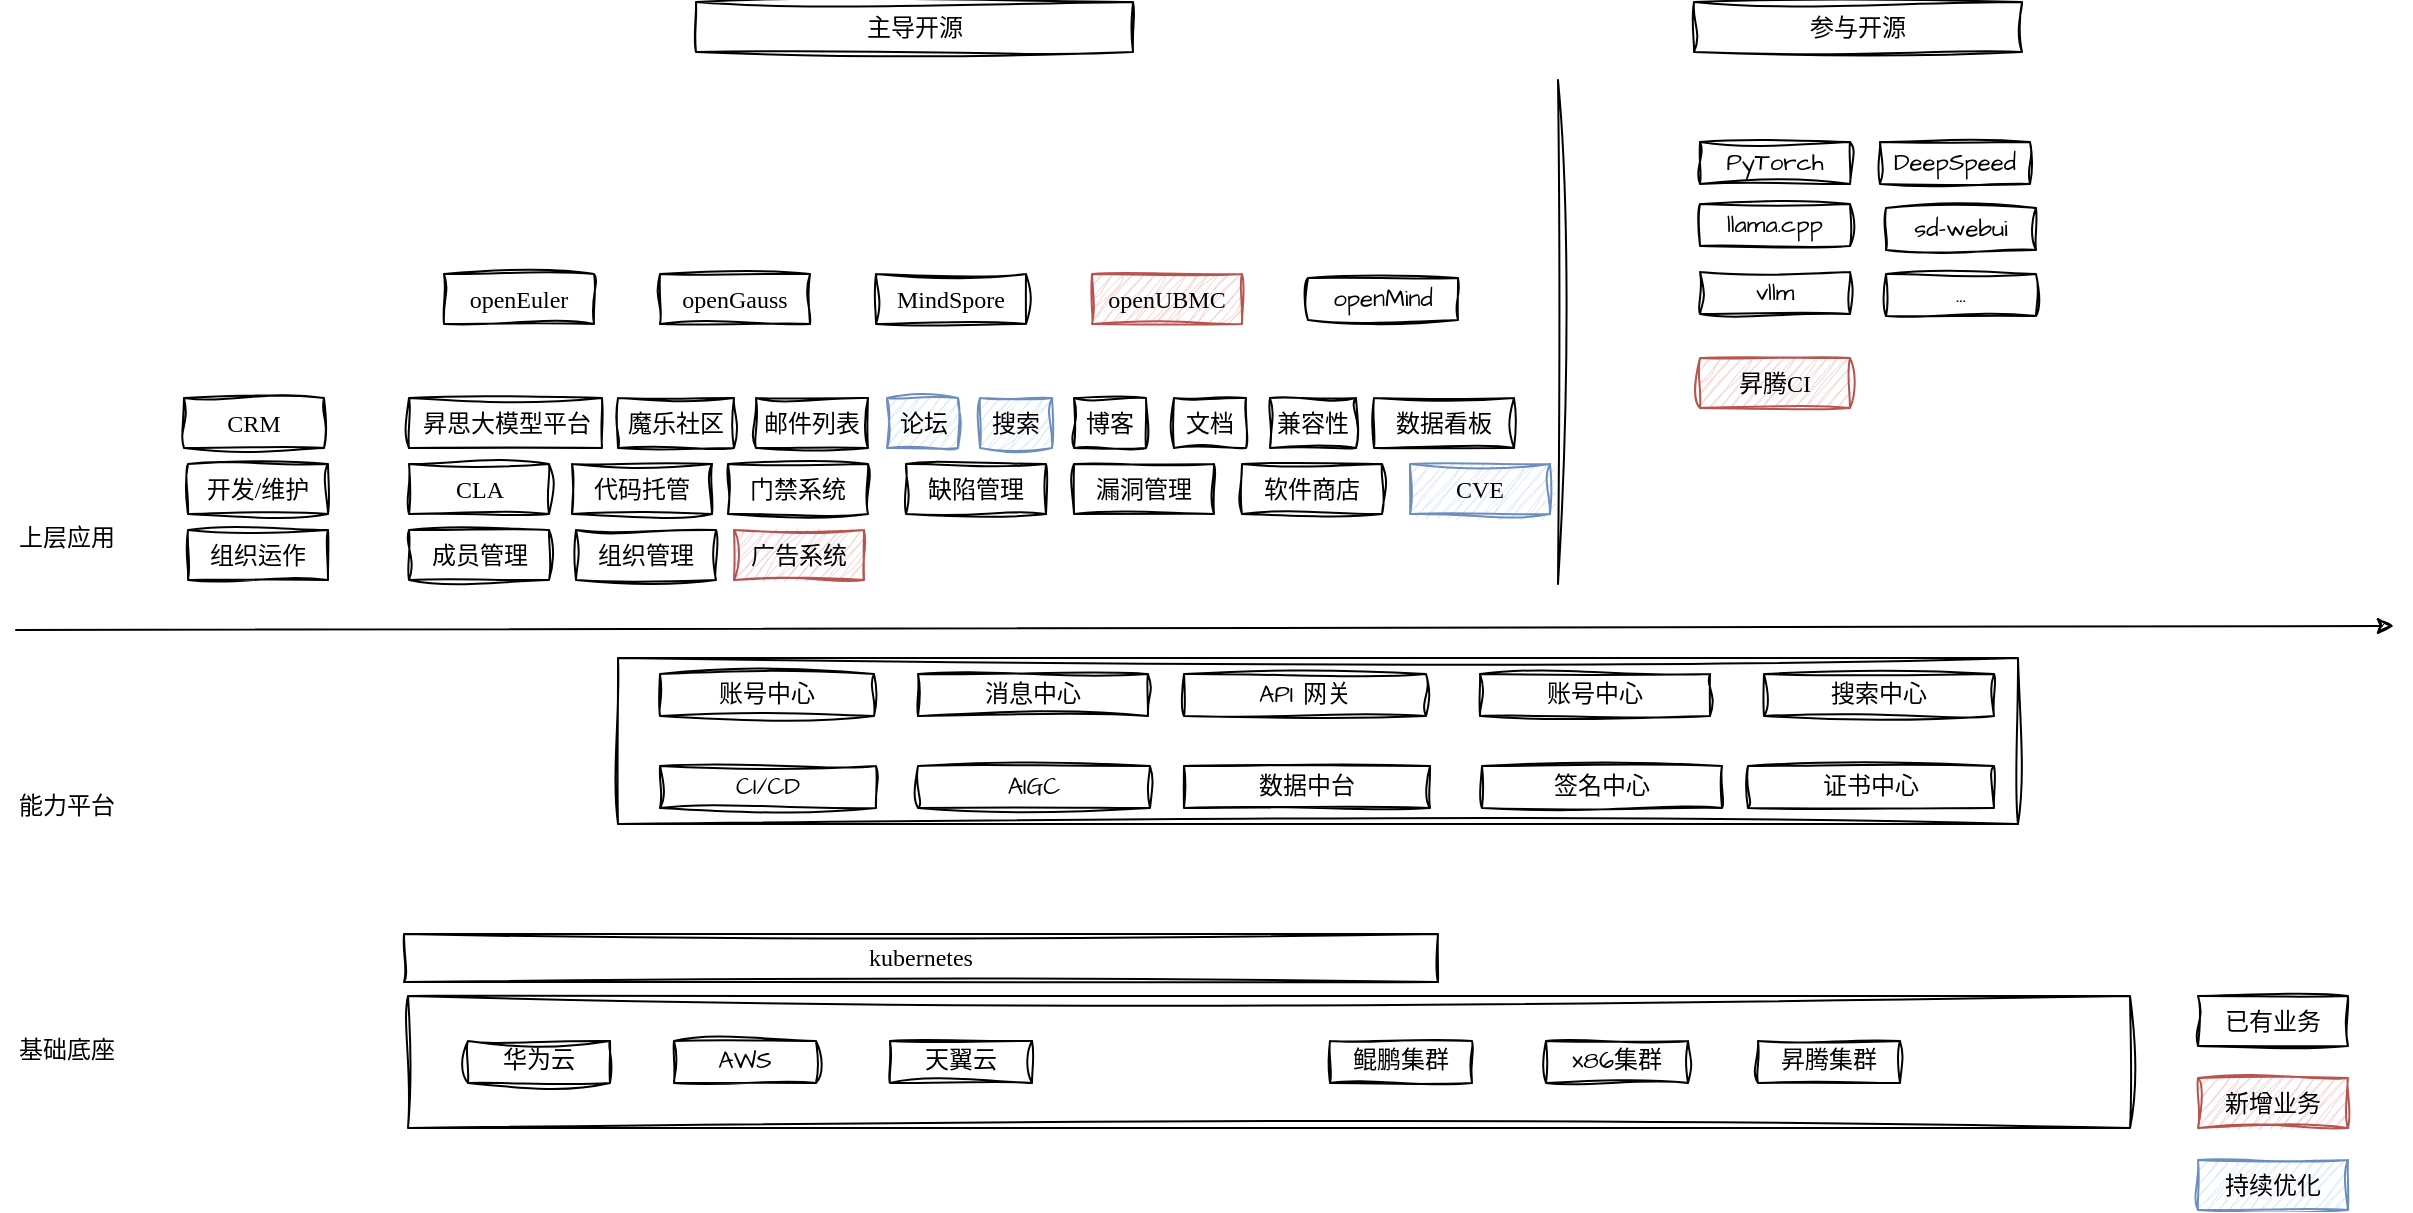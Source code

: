 <mxfile version="24.8.6" pages="4">
  <diagram name="第 1 页" id="cuDvIR6GlrQm0H4oQxtx">
    <mxGraphModel dx="2122" dy="1324" grid="0" gridSize="10" guides="1" tooltips="1" connect="1" arrows="1" fold="1" page="0" pageScale="1" pageWidth="827" pageHeight="1169" background="none" math="0" shadow="0">
      <root>
        <mxCell id="0" />
        <mxCell id="1" parent="0" />
        <mxCell id="pgN2BodhG1lexUuljltz-23" value="&lt;div&gt;&lt;br&gt;&lt;/div&gt;&lt;div&gt;&lt;br&gt;&lt;/div&gt;&lt;div&gt;&lt;br&gt;&lt;/div&gt;&lt;div&gt;&lt;br&gt;&lt;/div&gt;&lt;div&gt;&lt;br&gt;&lt;/div&gt;&lt;div&gt;&lt;br&gt;&lt;/div&gt;&lt;div&gt;&lt;br&gt;&lt;/div&gt;&lt;div&gt;&lt;br&gt;&lt;/div&gt;&lt;div&gt;&lt;br&gt;&lt;/div&gt;&lt;div&gt;&lt;br&gt;&lt;/div&gt;&lt;div&gt;&lt;br&gt;&lt;/div&gt;&lt;div&gt;&lt;br&gt;&lt;/div&gt;&lt;div&gt;&lt;br&gt;&lt;/div&gt;&lt;div&gt;&lt;br&gt;&lt;/div&gt;&lt;div&gt;&lt;br&gt;&lt;/div&gt;&lt;div&gt;&lt;br&gt;&lt;/div&gt;&lt;div&gt;&lt;br&gt;&lt;/div&gt;&lt;div&gt;&lt;br&gt;&lt;/div&gt;&lt;div&gt;&lt;br&gt;&lt;/div&gt;&lt;div&gt;&lt;br&gt;&lt;/div&gt;计算开源IT基础设施" style="rounded=0;whiteSpace=wrap;html=1;sketch=1;curveFitting=1;jiggle=2;fontFamily=Comic Sans MS;" parent="1" vertex="1">
          <mxGeometry x="-29" y="203" width="700" height="83" as="geometry" />
        </mxCell>
        <mxCell id="pgN2BodhG1lexUuljltz-22" value="搜索中心" style="rounded=0;whiteSpace=wrap;html=1;sketch=1;hachureGap=4;jiggle=2;curveFitting=1;fontFamily=Architects Daughter;fontSource=https%3A%2F%2Ffonts.googleapis.com%2Fcss%3Ffamily%3DArchitects%2BDaughter;" parent="1" vertex="1">
          <mxGeometry x="544" y="211" width="115" height="21" as="geometry" />
        </mxCell>
        <mxCell id="evkO2dSw4EaUhVPGRM0e-8" value="" style="rounded=0;whiteSpace=wrap;html=1;sketch=1;curveFitting=1;jiggle=2;fontFamily=Comic Sans MS;" parent="1" vertex="1">
          <mxGeometry x="-134" y="372" width="861" height="66" as="geometry" />
        </mxCell>
        <mxCell id="evkO2dSw4EaUhVPGRM0e-10" value="已有业务" style="rounded=0;whiteSpace=wrap;html=1;sketch=1;curveFitting=1;jiggle=2;fontFamily=Comic Sans MS;" parent="1" vertex="1">
          <mxGeometry x="761" y="372" width="75" height="25" as="geometry" />
        </mxCell>
        <mxCell id="evkO2dSw4EaUhVPGRM0e-11" value="新增业务" style="rounded=0;whiteSpace=wrap;html=1;fillColor=#f8cecc;strokeColor=#b85450;sketch=1;curveFitting=1;jiggle=2;fontFamily=Comic Sans MS;" parent="1" vertex="1">
          <mxGeometry x="761" y="413" width="75" height="25" as="geometry" />
        </mxCell>
        <mxCell id="evkO2dSw4EaUhVPGRM0e-14" value="openGauss" style="rounded=0;whiteSpace=wrap;html=1;sketch=1;curveFitting=1;jiggle=2;fontFamily=Comic Sans MS;" parent="1" vertex="1">
          <mxGeometry x="-8" y="11" width="75" height="25" as="geometry" />
        </mxCell>
        <mxCell id="evkO2dSw4EaUhVPGRM0e-15" value="openEuler" style="rounded=0;whiteSpace=wrap;html=1;sketch=1;curveFitting=1;jiggle=2;fontFamily=Comic Sans MS;" parent="1" vertex="1">
          <mxGeometry x="-116" y="11" width="75" height="25" as="geometry" />
        </mxCell>
        <mxCell id="evkO2dSw4EaUhVPGRM0e-16" value="MindSpore" style="rounded=0;whiteSpace=wrap;html=1;sketch=1;curveFitting=1;jiggle=2;fontFamily=Comic Sans MS;" parent="1" vertex="1">
          <mxGeometry x="100" y="11" width="75" height="25" as="geometry" />
        </mxCell>
        <mxCell id="evkO2dSw4EaUhVPGRM0e-17" value="openUBMC" style="rounded=0;whiteSpace=wrap;html=1;sketch=1;curveFitting=1;jiggle=2;fillColor=#f8cecc;strokeColor=#b85450;fontFamily=Comic Sans MS;" parent="1" vertex="1">
          <mxGeometry x="208" y="11" width="75" height="25" as="geometry" />
        </mxCell>
        <mxCell id="evkO2dSw4EaUhVPGRM0e-18" value="openMind" style="rounded=0;whiteSpace=wrap;html=1;sketch=1;hachureGap=4;jiggle=2;curveFitting=1;fontFamily=Architects Daughter;fontSource=https%3A%2F%2Ffonts.googleapis.com%2Fcss%3Ffamily%3DArchitects%2BDaughter;" parent="1" vertex="1">
          <mxGeometry x="316" y="13" width="75" height="21" as="geometry" />
        </mxCell>
        <mxCell id="evkO2dSw4EaUhVPGRM0e-21" value="" style="endArrow=none;html=1;rounded=0;sketch=1;hachureGap=4;jiggle=2;curveFitting=1;fontFamily=Architects Daughter;fontSource=https%3A%2F%2Ffonts.googleapis.com%2Fcss%3Ffamily%3DArchitects%2BDaughter;" parent="1" edge="1">
          <mxGeometry width="50" height="50" relative="1" as="geometry">
            <mxPoint x="441" y="166" as="sourcePoint" />
            <mxPoint x="441" y="-86" as="targetPoint" />
          </mxGeometry>
        </mxCell>
        <mxCell id="evkO2dSw4EaUhVPGRM0e-27" value="昇腾CI" style="rounded=0;whiteSpace=wrap;html=1;sketch=1;curveFitting=1;jiggle=2;fontFamily=Comic Sans MS;fillColor=#f8cecc;strokeColor=#b85450;" parent="1" vertex="1">
          <mxGeometry x="512" y="53" width="75" height="25" as="geometry" />
        </mxCell>
        <mxCell id="evkO2dSw4EaUhVPGRM0e-28" value="CI/CD" style="rounded=0;whiteSpace=wrap;html=1;sketch=1;hachureGap=4;jiggle=2;curveFitting=1;fontFamily=Architects Daughter;fontSource=https%3A%2F%2Ffonts.googleapis.com%2Fcss%3Ffamily%3DArchitects%2BDaughter;" parent="1" vertex="1">
          <mxGeometry x="-8" y="257" width="108" height="21" as="geometry" />
        </mxCell>
        <mxCell id="pgN2BodhG1lexUuljltz-2" value="PyTorch" style="rounded=0;whiteSpace=wrap;html=1;sketch=1;hachureGap=4;jiggle=2;curveFitting=1;fontFamily=Architects Daughter;fontSource=https%3A%2F%2Ffonts.googleapis.com%2Fcss%3Ffamily%3DArchitects%2BDaughter;" parent="1" vertex="1">
          <mxGeometry x="512" y="-55" width="75" height="21" as="geometry" />
        </mxCell>
        <mxCell id="pgN2BodhG1lexUuljltz-3" value="DeepSpeed" style="rounded=0;whiteSpace=wrap;html=1;sketch=1;hachureGap=4;jiggle=2;curveFitting=1;fontFamily=Architects Daughter;fontSource=https%3A%2F%2Ffonts.googleapis.com%2Fcss%3Ffamily%3DArchitects%2BDaughter;" parent="1" vertex="1">
          <mxGeometry x="602" y="-55" width="75" height="21" as="geometry" />
        </mxCell>
        <mxCell id="pgN2BodhG1lexUuljltz-4" value="llama.cpp" style="rounded=0;whiteSpace=wrap;html=1;sketch=1;hachureGap=4;jiggle=2;curveFitting=1;fontFamily=Architects Daughter;fontSource=https%3A%2F%2Ffonts.googleapis.com%2Fcss%3Ffamily%3DArchitects%2BDaughter;" parent="1" vertex="1">
          <mxGeometry x="512" y="-24" width="75" height="21" as="geometry" />
        </mxCell>
        <mxCell id="pgN2BodhG1lexUuljltz-6" value="vllm" style="rounded=0;whiteSpace=wrap;html=1;sketch=1;hachureGap=4;jiggle=2;curveFitting=1;fontFamily=Architects Daughter;fontSource=https%3A%2F%2Ffonts.googleapis.com%2Fcss%3Ffamily%3DArchitects%2BDaughter;" parent="1" vertex="1">
          <mxGeometry x="512" y="10" width="75" height="21" as="geometry" />
        </mxCell>
        <mxCell id="pgN2BodhG1lexUuljltz-9" value="sd-webui" style="rounded=0;whiteSpace=wrap;html=1;sketch=1;hachureGap=4;jiggle=2;curveFitting=1;fontFamily=Architects Daughter;fontSource=https%3A%2F%2Ffonts.googleapis.com%2Fcss%3Ffamily%3DArchitects%2BDaughter;" parent="1" vertex="1">
          <mxGeometry x="605" y="-22" width="75" height="21" as="geometry" />
        </mxCell>
        <mxCell id="pgN2BodhG1lexUuljltz-11" value="主导开源" style="rounded=0;whiteSpace=wrap;html=1;sketch=1;curveFitting=1;jiggle=2;fontFamily=Comic Sans MS;" parent="1" vertex="1">
          <mxGeometry x="10" y="-125" width="218.5" height="25" as="geometry" />
        </mxCell>
        <mxCell id="pgN2BodhG1lexUuljltz-12" value="参与开源" style="rounded=0;whiteSpace=wrap;html=1;sketch=1;curveFitting=1;jiggle=2;fontFamily=Comic Sans MS;" parent="1" vertex="1">
          <mxGeometry x="509" y="-125" width="164" height="25" as="geometry" />
        </mxCell>
        <mxCell id="pgN2BodhG1lexUuljltz-16" value="上层应用" style="text;html=1;align=center;verticalAlign=middle;resizable=0;points=[];autosize=1;strokeColor=none;fillColor=none;fontFamily=Architects Daughter;fontSource=https%3A%2F%2Ffonts.googleapis.com%2Fcss%3Ffamily%3DArchitects%2BDaughter;" parent="1" vertex="1">
          <mxGeometry x="-338" y="131" width="66" height="26" as="geometry" />
        </mxCell>
        <mxCell id="pgN2BodhG1lexUuljltz-17" value="能力平台" style="text;html=1;align=center;verticalAlign=middle;resizable=0;points=[];autosize=1;strokeColor=none;fillColor=none;fontFamily=Architects Daughter;fontSource=https%3A%2F%2Ffonts.googleapis.com%2Fcss%3Ffamily%3DArchitects%2BDaughter;" parent="1" vertex="1">
          <mxGeometry x="-338" y="265" width="66" height="26" as="geometry" />
        </mxCell>
        <mxCell id="pgN2BodhG1lexUuljltz-18" value="基础底座" style="text;html=1;align=center;verticalAlign=middle;resizable=0;points=[];autosize=1;strokeColor=none;fillColor=none;fontFamily=Architects Daughter;fontSource=https%3A%2F%2Ffonts.googleapis.com%2Fcss%3Ffamily%3DArchitects%2BDaughter;" parent="1" vertex="1">
          <mxGeometry x="-338" y="387" width="66" height="26" as="geometry" />
        </mxCell>
        <mxCell id="pgN2BodhG1lexUuljltz-19" value="消息中心" style="rounded=0;whiteSpace=wrap;html=1;sketch=1;hachureGap=4;jiggle=2;curveFitting=1;fontFamily=Architects Daughter;fontSource=https%3A%2F%2Ffonts.googleapis.com%2Fcss%3Ffamily%3DArchitects%2BDaughter;" parent="1" vertex="1">
          <mxGeometry x="121" y="211" width="115" height="21" as="geometry" />
        </mxCell>
        <mxCell id="pgN2BodhG1lexUuljltz-20" value="API 网关" style="rounded=0;whiteSpace=wrap;html=1;sketch=1;hachureGap=4;jiggle=2;curveFitting=1;fontFamily=Architects Daughter;fontSource=https%3A%2F%2Ffonts.googleapis.com%2Fcss%3Ffamily%3DArchitects%2BDaughter;" parent="1" vertex="1">
          <mxGeometry x="254" y="211" width="121" height="21" as="geometry" />
        </mxCell>
        <mxCell id="pgN2BodhG1lexUuljltz-21" value="AIGC" style="rounded=0;whiteSpace=wrap;html=1;sketch=1;hachureGap=4;jiggle=2;curveFitting=1;fontFamily=Architects Daughter;fontSource=https%3A%2F%2Ffonts.googleapis.com%2Fcss%3Ffamily%3DArchitects%2BDaughter;" parent="1" vertex="1">
          <mxGeometry x="121" y="257" width="116" height="21" as="geometry" />
        </mxCell>
        <mxCell id="pgN2BodhG1lexUuljltz-24" value="kubernetes" style="rounded=0;whiteSpace=wrap;html=1;sketch=1;curveFitting=1;jiggle=2;fontFamily=Comic Sans MS;" parent="1" vertex="1">
          <mxGeometry x="-136" y="341" width="517" height="24" as="geometry" />
        </mxCell>
        <mxCell id="pgN2BodhG1lexUuljltz-26" value="华为云" style="rounded=0;whiteSpace=wrap;html=1;sketch=1;hachureGap=4;jiggle=2;curveFitting=1;fontFamily=Architects Daughter;fontSource=https%3A%2F%2Ffonts.googleapis.com%2Fcss%3Ffamily%3DArchitects%2BDaughter;" parent="1" vertex="1">
          <mxGeometry x="-104" y="394.5" width="71" height="21" as="geometry" />
        </mxCell>
        <mxCell id="pgN2BodhG1lexUuljltz-28" value="天翼云" style="rounded=0;whiteSpace=wrap;html=1;sketch=1;hachureGap=4;jiggle=2;curveFitting=1;fontFamily=Architects Daughter;fontSource=https%3A%2F%2Ffonts.googleapis.com%2Fcss%3Ffamily%3DArchitects%2BDaughter;" parent="1" vertex="1">
          <mxGeometry x="107" y="394.5" width="71" height="21" as="geometry" />
        </mxCell>
        <mxCell id="pgN2BodhG1lexUuljltz-31" value="AWS" style="rounded=0;whiteSpace=wrap;html=1;sketch=1;hachureGap=4;jiggle=2;curveFitting=1;fontFamily=Architects Daughter;fontSource=https%3A%2F%2Ffonts.googleapis.com%2Fcss%3Ffamily%3DArchitects%2BDaughter;" parent="1" vertex="1">
          <mxGeometry x="-1" y="394.5" width="71" height="21" as="geometry" />
        </mxCell>
        <mxCell id="pgN2BodhG1lexUuljltz-32" value="昇腾集群" style="rounded=0;whiteSpace=wrap;html=1;sketch=1;hachureGap=4;jiggle=2;curveFitting=1;fontFamily=Architects Daughter;fontSource=https%3A%2F%2Ffonts.googleapis.com%2Fcss%3Ffamily%3DArchitects%2BDaughter;" parent="1" vertex="1">
          <mxGeometry x="541" y="394.5" width="71" height="21" as="geometry" />
        </mxCell>
        <mxCell id="pgN2BodhG1lexUuljltz-33" value="鲲鹏集群" style="rounded=0;whiteSpace=wrap;html=1;sketch=1;hachureGap=4;jiggle=2;curveFitting=1;fontFamily=Architects Daughter;fontSource=https%3A%2F%2Ffonts.googleapis.com%2Fcss%3Ffamily%3DArchitects%2BDaughter;" parent="1" vertex="1">
          <mxGeometry x="327" y="394.5" width="71" height="21" as="geometry" />
        </mxCell>
        <mxCell id="pgN2BodhG1lexUuljltz-34" value="x86集群" style="rounded=0;whiteSpace=wrap;html=1;sketch=1;hachureGap=4;jiggle=2;curveFitting=1;fontFamily=Architects Daughter;fontSource=https%3A%2F%2Ffonts.googleapis.com%2Fcss%3Ffamily%3DArchitects%2BDaughter;" parent="1" vertex="1">
          <mxGeometry x="435" y="394.5" width="71" height="21" as="geometry" />
        </mxCell>
        <mxCell id="pgN2BodhG1lexUuljltz-36" value="数据中台" style="rounded=0;whiteSpace=wrap;html=1;sketch=1;hachureGap=4;jiggle=2;curveFitting=1;fontFamily=Architects Daughter;fontSource=https%3A%2F%2Ffonts.googleapis.com%2Fcss%3Ffamily%3DArchitects%2BDaughter;" parent="1" vertex="1">
          <mxGeometry x="254" y="257" width="123" height="21" as="geometry" />
        </mxCell>
        <mxCell id="pgN2BodhG1lexUuljltz-37" value="签名中心" style="rounded=0;whiteSpace=wrap;html=1;sketch=1;hachureGap=4;jiggle=2;curveFitting=1;fontFamily=Architects Daughter;fontSource=https%3A%2F%2Ffonts.googleapis.com%2Fcss%3Ffamily%3DArchitects%2BDaughter;" parent="1" vertex="1">
          <mxGeometry x="403" y="257" width="120" height="21" as="geometry" />
        </mxCell>
        <mxCell id="pgN2BodhG1lexUuljltz-38" value="证书中心" style="rounded=0;whiteSpace=wrap;html=1;sketch=1;hachureGap=4;jiggle=2;curveFitting=1;fontFamily=Architects Daughter;fontSource=https%3A%2F%2Ffonts.googleapis.com%2Fcss%3Ffamily%3DArchitects%2BDaughter;" parent="1" vertex="1">
          <mxGeometry x="536" y="257" width="123" height="21" as="geometry" />
        </mxCell>
        <mxCell id="pgN2BodhG1lexUuljltz-39" value="账号中心" style="rounded=0;whiteSpace=wrap;html=1;sketch=1;hachureGap=4;jiggle=2;curveFitting=1;fontFamily=Architects Daughter;fontSource=https%3A%2F%2Ffonts.googleapis.com%2Fcss%3Ffamily%3DArchitects%2BDaughter;" parent="1" vertex="1">
          <mxGeometry x="402" y="211" width="115" height="21" as="geometry" />
        </mxCell>
        <mxCell id="pgN2BodhG1lexUuljltz-40" value="账号中心" style="rounded=0;whiteSpace=wrap;html=1;sketch=1;hachureGap=4;jiggle=2;curveFitting=1;fontFamily=Architects Daughter;fontSource=https%3A%2F%2Ffonts.googleapis.com%2Fcss%3Ffamily%3DArchitects%2BDaughter;" parent="1" vertex="1">
          <mxGeometry x="-8" y="211" width="107" height="21" as="geometry" />
        </mxCell>
        <mxCell id="pgN2BodhG1lexUuljltz-46" value="昇思大模型平台" style="rounded=0;whiteSpace=wrap;html=1;sketch=1;curveFitting=1;jiggle=2;fontFamily=Comic Sans MS;" parent="1" vertex="1">
          <mxGeometry x="-133.5" y="73" width="96.5" height="25" as="geometry" />
        </mxCell>
        <mxCell id="pgN2BodhG1lexUuljltz-47" value="魔乐社区" style="rounded=0;whiteSpace=wrap;html=1;sketch=1;curveFitting=1;jiggle=2;fontFamily=Comic Sans MS;" parent="1" vertex="1">
          <mxGeometry x="-29" y="73" width="58" height="25" as="geometry" />
        </mxCell>
        <mxCell id="pgN2BodhG1lexUuljltz-49" value="邮件列表" style="rounded=0;whiteSpace=wrap;html=1;sketch=1;curveFitting=1;jiggle=2;fontFamily=Comic Sans MS;" parent="1" vertex="1">
          <mxGeometry x="40" y="73" width="56" height="25" as="geometry" />
        </mxCell>
        <mxCell id="pgN2BodhG1lexUuljltz-51" value="开发/维护" style="rounded=0;whiteSpace=wrap;html=1;sketch=1;curveFitting=1;jiggle=2;fontFamily=Comic Sans MS;" parent="1" vertex="1">
          <mxGeometry x="-244" y="106" width="70" height="25" as="geometry" />
        </mxCell>
        <mxCell id="pgN2BodhG1lexUuljltz-58" value="论坛" style="rounded=0;whiteSpace=wrap;html=1;sketch=1;curveFitting=1;jiggle=2;fontFamily=Comic Sans MS;fillColor=#dae8fc;strokeColor=#6c8ebf;" parent="1" vertex="1">
          <mxGeometry x="105.5" y="73" width="35.5" height="25" as="geometry" />
        </mxCell>
        <mxCell id="pgN2BodhG1lexUuljltz-59" value="组织运作" style="rounded=0;whiteSpace=wrap;html=1;sketch=1;curveFitting=1;jiggle=2;fontFamily=Comic Sans MS;" parent="1" vertex="1">
          <mxGeometry x="-244" y="139" width="70" height="25" as="geometry" />
        </mxCell>
        <mxCell id="pgN2BodhG1lexUuljltz-61" value="CRM" style="rounded=0;whiteSpace=wrap;html=1;sketch=1;curveFitting=1;jiggle=2;fontFamily=Comic Sans MS;" parent="1" vertex="1">
          <mxGeometry x="-246" y="73" width="70" height="25" as="geometry" />
        </mxCell>
        <mxCell id="pgN2BodhG1lexUuljltz-62" value="代码托管" style="rounded=0;whiteSpace=wrap;html=1;sketch=1;curveFitting=1;jiggle=2;fontFamily=Comic Sans MS;" parent="1" vertex="1">
          <mxGeometry x="-52" y="106" width="70" height="25" as="geometry" />
        </mxCell>
        <mxCell id="pgN2BodhG1lexUuljltz-63" value="数据看板" style="rounded=0;whiteSpace=wrap;html=1;sketch=1;curveFitting=1;jiggle=2;fontFamily=Comic Sans MS;" parent="1" vertex="1">
          <mxGeometry x="349" y="73" width="70" height="25" as="geometry" />
        </mxCell>
        <mxCell id="pgN2BodhG1lexUuljltz-64" value="成员管理" style="rounded=0;whiteSpace=wrap;html=1;sketch=1;curveFitting=1;jiggle=2;fontFamily=Comic Sans MS;" parent="1" vertex="1">
          <mxGeometry x="-133.5" y="139" width="70" height="25" as="geometry" />
        </mxCell>
        <mxCell id="pgN2BodhG1lexUuljltz-65" value="组织管理" style="rounded=0;whiteSpace=wrap;html=1;sketch=1;curveFitting=1;jiggle=2;fontFamily=Comic Sans MS;" parent="1" vertex="1">
          <mxGeometry x="-50" y="139" width="70" height="25" as="geometry" />
        </mxCell>
        <mxCell id="pgN2BodhG1lexUuljltz-66" value="CLA" style="rounded=0;whiteSpace=wrap;html=1;sketch=1;curveFitting=1;jiggle=2;fontFamily=Comic Sans MS;" parent="1" vertex="1">
          <mxGeometry x="-133.5" y="106" width="70" height="25" as="geometry" />
        </mxCell>
        <mxCell id="pgN2BodhG1lexUuljltz-67" value="缺陷管理" style="rounded=0;whiteSpace=wrap;html=1;sketch=1;curveFitting=1;jiggle=2;fontFamily=Comic Sans MS;" parent="1" vertex="1">
          <mxGeometry x="115" y="106" width="70" height="25" as="geometry" />
        </mxCell>
        <mxCell id="pgN2BodhG1lexUuljltz-68" value="漏洞管理" style="rounded=0;whiteSpace=wrap;html=1;sketch=1;curveFitting=1;jiggle=2;fontFamily=Comic Sans MS;" parent="1" vertex="1">
          <mxGeometry x="199" y="106" width="70" height="25" as="geometry" />
        </mxCell>
        <mxCell id="pgN2BodhG1lexUuljltz-69" value="博客" style="rounded=0;whiteSpace=wrap;html=1;sketch=1;curveFitting=1;jiggle=2;fontFamily=Comic Sans MS;" parent="1" vertex="1">
          <mxGeometry x="199" y="73" width="36" height="25" as="geometry" />
        </mxCell>
        <mxCell id="pgN2BodhG1lexUuljltz-72" value="文档" style="rounded=0;whiteSpace=wrap;html=1;sketch=1;curveFitting=1;jiggle=2;fontFamily=Comic Sans MS;" parent="1" vertex="1">
          <mxGeometry x="249" y="73" width="36" height="25" as="geometry" />
        </mxCell>
        <mxCell id="pgN2BodhG1lexUuljltz-74" value="兼容性" style="rounded=0;whiteSpace=wrap;html=1;sketch=1;curveFitting=1;jiggle=2;fontFamily=Comic Sans MS;" parent="1" vertex="1">
          <mxGeometry x="297" y="73" width="43" height="25" as="geometry" />
        </mxCell>
        <mxCell id="pgN2BodhG1lexUuljltz-75" value="软件商店" style="rounded=0;whiteSpace=wrap;html=1;sketch=1;curveFitting=1;jiggle=2;fontFamily=Comic Sans MS;" parent="1" vertex="1">
          <mxGeometry x="283" y="106" width="70" height="25" as="geometry" />
        </mxCell>
        <mxCell id="pgN2BodhG1lexUuljltz-76" value="门禁系统" style="rounded=0;whiteSpace=wrap;html=1;sketch=1;curveFitting=1;jiggle=2;fontFamily=Comic Sans MS;" parent="1" vertex="1">
          <mxGeometry x="26" y="106" width="70" height="25" as="geometry" />
        </mxCell>
        <mxCell id="E2NUBiW29PT-hDMwpMA1-2" value="广告系统" style="rounded=0;whiteSpace=wrap;html=1;sketch=1;curveFitting=1;jiggle=2;fontFamily=Comic Sans MS;fillColor=#f8cecc;strokeColor=#b85450;" vertex="1" parent="1">
          <mxGeometry x="29" y="139" width="65" height="25" as="geometry" />
        </mxCell>
        <mxCell id="E2NUBiW29PT-hDMwpMA1-3" value="..." style="rounded=0;whiteSpace=wrap;html=1;sketch=1;hachureGap=4;jiggle=2;curveFitting=1;fontFamily=Architects Daughter;fontSource=https%3A%2F%2Ffonts.googleapis.com%2Fcss%3Ffamily%3DArchitects%2BDaughter;" vertex="1" parent="1">
          <mxGeometry x="605" y="11" width="75" height="21" as="geometry" />
        </mxCell>
        <mxCell id="E2NUBiW29PT-hDMwpMA1-5" value="" style="endArrow=classic;html=1;rounded=0;sketch=1;hachureGap=4;jiggle=2;curveFitting=1;fontFamily=Architects Daughter;fontSource=https%3A%2F%2Ffonts.googleapis.com%2Fcss%3Ffamily%3DArchitects%2BDaughter;" edge="1" parent="1">
          <mxGeometry width="50" height="50" relative="1" as="geometry">
            <mxPoint x="-330" y="189" as="sourcePoint" />
            <mxPoint x="859" y="187" as="targetPoint" />
          </mxGeometry>
        </mxCell>
        <mxCell id="E2NUBiW29PT-hDMwpMA1-7" value="持续优化" style="rounded=0;whiteSpace=wrap;html=1;sketch=1;curveFitting=1;jiggle=2;fontFamily=Comic Sans MS;fillColor=#dae8fc;strokeColor=#6c8ebf;" vertex="1" parent="1">
          <mxGeometry x="761" y="454" width="75" height="25" as="geometry" />
        </mxCell>
        <mxCell id="E2NUBiW29PT-hDMwpMA1-9" value="搜索" style="rounded=0;whiteSpace=wrap;html=1;sketch=1;curveFitting=1;jiggle=2;fontFamily=Comic Sans MS;fillColor=#dae8fc;strokeColor=#6c8ebf;" vertex="1" parent="1">
          <mxGeometry x="152" y="73" width="36" height="25" as="geometry" />
        </mxCell>
        <mxCell id="E2NUBiW29PT-hDMwpMA1-10" value="CVE" style="rounded=0;whiteSpace=wrap;html=1;sketch=1;curveFitting=1;jiggle=2;fontFamily=Comic Sans MS;fillColor=#dae8fc;strokeColor=#6c8ebf;" vertex="1" parent="1">
          <mxGeometry x="367" y="106" width="70" height="25" as="geometry" />
        </mxCell>
      </root>
    </mxGraphModel>
  </diagram>
  <diagram id="G0_mMGbiInow4497-o7Y" name="第 2 页">
    <mxGraphModel dx="983" dy="654" grid="1" gridSize="10" guides="1" tooltips="1" connect="1" arrows="1" fold="1" page="1" pageScale="1" pageWidth="827" pageHeight="1169" math="0" shadow="0">
      <root>
        <mxCell id="0" />
        <mxCell id="1" parent="0" />
        <mxCell id="zvL3UJ5DEkBXC9KE-6RC-26" value="&lt;div&gt;&lt;br&gt;&lt;/div&gt;&lt;div&gt;&lt;br&gt;&lt;/div&gt;&lt;div&gt;&lt;br&gt;&lt;/div&gt;&lt;div style=&quot;&quot;&gt;&lt;span style=&quot;background-color: initial;&quot;&gt;软件包开发与维护&lt;/span&gt;&lt;/div&gt;" style="rounded=1;whiteSpace=wrap;html=1;sketch=1;hachureGap=4;jiggle=2;curveFitting=1;fontFamily=Architects Daughter;fontSource=https%3A%2F%2Ffonts.googleapis.com%2Fcss%3Ffamily%3DArchitects%2BDaughter;align=left;" vertex="1" parent="1">
          <mxGeometry x="220" y="90" width="920" height="60" as="geometry" />
        </mxCell>
        <mxCell id="zvL3UJ5DEkBXC9KE-6RC-1" value="fedora" style="rounded=1;whiteSpace=wrap;html=1;sketch=1;hachureGap=4;jiggle=2;curveFitting=1;fontFamily=Architects Daughter;fontSource=https%3A%2F%2Ffonts.googleapis.com%2Fcss%3Ffamily%3DArchitects%2BDaughter;" vertex="1" parent="1">
          <mxGeometry x="220" y="180" width="70" height="40" as="geometry" />
        </mxCell>
        <mxCell id="zvL3UJ5DEkBXC9KE-6RC-2" value="文档" style="rounded=1;whiteSpace=wrap;html=1;sketch=1;hachureGap=4;jiggle=2;curveFitting=1;fontFamily=Architects Daughter;fontSource=https%3A%2F%2Ffonts.googleapis.com%2Fcss%3Ffamily%3DArchitects%2BDaughter;" vertex="1" parent="1">
          <mxGeometry x="350" y="180" width="80" height="40" as="geometry" />
        </mxCell>
        <mxCell id="zvL3UJ5DEkBXC9KE-6RC-3" value="了解" style="rounded=1;whiteSpace=wrap;html=1;sketch=1;hachureGap=4;jiggle=2;curveFitting=1;fontFamily=Architects Daughter;fontSource=https%3A%2F%2Ffonts.googleapis.com%2Fcss%3Ffamily%3DArchitects%2BDaughter;" vertex="1" parent="1">
          <mxGeometry x="350" y="100" width="80" height="20" as="geometry" />
        </mxCell>
        <mxCell id="zvL3UJ5DEkBXC9KE-6RC-4" value="代码提交" style="rounded=1;whiteSpace=wrap;html=1;sketch=1;hachureGap=4;jiggle=2;curveFitting=1;fontFamily=Architects Daughter;fontSource=https%3A%2F%2Ffonts.googleapis.com%2Fcss%3Ffamily%3DArchitects%2BDaughter;" vertex="1" parent="1">
          <mxGeometry x="570" y="100" width="70" height="20" as="geometry" />
        </mxCell>
        <mxCell id="zvL3UJ5DEkBXC9KE-6RC-5" value="代码评审" style="rounded=1;whiteSpace=wrap;html=1;sketch=1;hachureGap=4;jiggle=2;curveFitting=1;fontFamily=Architects Daughter;fontSource=https%3A%2F%2Ffonts.googleapis.com%2Fcss%3Ffamily%3DArchitects%2BDaughter;" vertex="1" parent="1">
          <mxGeometry x="650" y="100" width="70" height="20" as="geometry" />
        </mxCell>
        <mxCell id="zvL3UJ5DEkBXC9KE-6RC-6" value="文档" style="rounded=1;whiteSpace=wrap;html=1;sketch=1;hachureGap=4;jiggle=2;curveFitting=1;fontFamily=Architects Daughter;fontSource=https%3A%2F%2Ffonts.googleapis.com%2Fcss%3Ffamily%3DArchitects%2BDaughter;" vertex="1" parent="1">
          <mxGeometry x="350" y="260" width="80" height="40" as="geometry" />
        </mxCell>
        <mxCell id="zvL3UJ5DEkBXC9KE-6RC-7" value="openEuler" style="rounded=1;whiteSpace=wrap;html=1;sketch=1;hachureGap=4;jiggle=2;curveFitting=1;fontFamily=Architects Daughter;fontSource=https%3A%2F%2Ffonts.googleapis.com%2Fcss%3Ffamily%3DArchitects%2BDaughter;" vertex="1" parent="1">
          <mxGeometry x="220" y="260" width="70" height="40" as="geometry" />
        </mxCell>
        <mxCell id="zvL3UJ5DEkBXC9KE-6RC-8" value="gitee.com/src-openeuler" style="rounded=1;whiteSpace=wrap;html=1;sketch=1;hachureGap=4;jiggle=2;curveFitting=1;fontFamily=Architects Daughter;fontSource=https%3A%2F%2Ffonts.googleapis.com%2Fcss%3Ffamily%3DArchitects%2BDaughter;" vertex="1" parent="1">
          <mxGeometry x="570" y="260" width="160" height="40" as="geometry" />
        </mxCell>
        <mxCell id="zvL3UJ5DEkBXC9KE-6RC-10" value="src.fedoraproject.com" style="rounded=1;whiteSpace=wrap;html=1;sketch=1;hachureGap=4;jiggle=2;curveFitting=1;fontFamily=Architects Daughter;fontSource=https%3A%2F%2Ffonts.googleapis.com%2Fcss%3Ffamily%3DArchitects%2BDaughter;" vertex="1" parent="1">
          <mxGeometry x="570" y="180" width="160" height="40" as="geometry" />
        </mxCell>
        <mxCell id="zvL3UJ5DEkBXC9KE-6RC-13" value="贡献者协议" style="rounded=1;whiteSpace=wrap;html=1;sketch=1;hachureGap=4;jiggle=2;curveFitting=1;fontFamily=Architects Daughter;fontSource=https%3A%2F%2Ffonts.googleapis.com%2Fcss%3Ffamily%3DArchitects%2BDaughter;" vertex="1" parent="1">
          <mxGeometry x="460" y="100" width="80" height="20" as="geometry" />
        </mxCell>
        <mxCell id="zvL3UJ5DEkBXC9KE-6RC-14" value="agreement" style="rounded=1;whiteSpace=wrap;html=1;sketch=1;hachureGap=4;jiggle=2;curveFitting=1;fontFamily=Architects Daughter;fontSource=https%3A%2F%2Ffonts.googleapis.com%2Fcss%3Ffamily%3DArchitects%2BDaughter;" vertex="1" parent="1">
          <mxGeometry x="460" y="180" width="80" height="40" as="geometry" />
        </mxCell>
        <mxCell id="zvL3UJ5DEkBXC9KE-6RC-15" value="CLA" style="rounded=1;whiteSpace=wrap;html=1;sketch=1;hachureGap=4;jiggle=2;curveFitting=1;fontFamily=Architects Daughter;fontSource=https%3A%2F%2Ffonts.googleapis.com%2Fcss%3Ffamily%3DArchitects%2BDaughter;" vertex="1" parent="1">
          <mxGeometry x="460" y="260" width="80" height="40" as="geometry" />
        </mxCell>
        <mxCell id="zvL3UJ5DEkBXC9KE-6RC-16" value="CI" style="rounded=1;whiteSpace=wrap;html=1;sketch=1;hachureGap=4;jiggle=2;curveFitting=1;fontFamily=Architects Daughter;fontSource=https%3A%2F%2Ffonts.googleapis.com%2Fcss%3Ffamily%3DArchitects%2BDaughter;" vertex="1" parent="1">
          <mxGeometry x="757" y="100" width="70" height="20" as="geometry" />
        </mxCell>
        <UserObject label="jenkins" link="https://github.com/fedora-ci" linkTarget="_blank" id="zvL3UJ5DEkBXC9KE-6RC-17">
          <mxCell style="rounded=1;whiteSpace=wrap;html=1;sketch=1;hachureGap=4;jiggle=2;curveFitting=1;fontFamily=Architects Daughter;fontSource=https%3A%2F%2Ffonts.googleapis.com%2Fcss%3Ffamily%3DArchitects%2BDaughter;" vertex="1" parent="1">
            <mxGeometry x="757" y="180" width="73" height="40" as="geometry" />
          </mxCell>
        </UserObject>
        <mxCell id="zvL3UJ5DEkBXC9KE-6RC-18" value="jenkins" style="rounded=1;whiteSpace=wrap;html=1;sketch=1;hachureGap=4;jiggle=2;curveFitting=1;fontFamily=Architects Daughter;fontSource=https%3A%2F%2Ffonts.googleapis.com%2Fcss%3Ffamily%3DArchitects%2BDaughter;" vertex="1" parent="1">
          <mxGeometry x="757" y="260" width="73" height="40" as="geometry" />
        </mxCell>
        <mxCell id="zvL3UJ5DEkBXC9KE-6RC-19" value="build" style="rounded=1;whiteSpace=wrap;html=1;sketch=1;hachureGap=4;jiggle=2;curveFitting=1;fontFamily=Architects Daughter;fontSource=https%3A%2F%2Ffonts.googleapis.com%2Fcss%3Ffamily%3DArchitects%2BDaughter;" vertex="1" parent="1">
          <mxGeometry x="860" y="100" width="70" height="20" as="geometry" />
        </mxCell>
        <UserObject label="koji" linkTarget="_blank" id="zvL3UJ5DEkBXC9KE-6RC-20">
          <mxCell style="rounded=1;whiteSpace=wrap;html=1;sketch=1;hachureGap=4;jiggle=2;curveFitting=1;fontFamily=Architects Daughter;fontSource=https%3A%2F%2Ffonts.googleapis.com%2Fcss%3Ffamily%3DArchitects%2BDaughter;" vertex="1" parent="1">
            <mxGeometry x="860" y="180" width="73" height="40" as="geometry" />
          </mxCell>
        </UserObject>
        <mxCell id="zvL3UJ5DEkBXC9KE-6RC-21" value="eulermaker" style="rounded=1;whiteSpace=wrap;html=1;sketch=1;hachureGap=4;jiggle=2;curveFitting=1;fontFamily=Architects Daughter;fontSource=https%3A%2F%2Ffonts.googleapis.com%2Fcss%3Ffamily%3DArchitects%2BDaughter;" vertex="1" parent="1">
          <mxGeometry x="857" y="260" width="73" height="40" as="geometry" />
        </mxCell>
        <mxCell id="zvL3UJ5DEkBXC9KE-6RC-22" value="release" style="rounded=1;whiteSpace=wrap;html=1;sketch=1;hachureGap=4;jiggle=2;curveFitting=1;fontFamily=Architects Daughter;fontSource=https%3A%2F%2Ffonts.googleapis.com%2Fcss%3Ffamily%3DArchitects%2BDaughter;" vertex="1" parent="1">
          <mxGeometry x="960" y="100" width="70" height="20" as="geometry" />
        </mxCell>
        <UserObject label="bodhi&lt;div&gt;pungi&lt;/div&gt;&lt;div&gt;&lt;div&gt;sigul&lt;/div&gt;&lt;div&gt;koschi&lt;/div&gt;&lt;/div&gt;" linkTarget="_blank" id="zvL3UJ5DEkBXC9KE-6RC-23">
          <mxCell style="rounded=1;whiteSpace=wrap;html=1;sketch=1;hachureGap=4;jiggle=2;curveFitting=1;fontFamily=Architects Daughter;fontSource=https%3A%2F%2Ffonts.googleapis.com%2Fcss%3Ffamily%3DArchitects%2BDaughter;" vertex="1" parent="1">
            <mxGeometry x="960" y="165" width="73" height="70" as="geometry" />
          </mxCell>
        </UserObject>
        <mxCell id="zvL3UJ5DEkBXC9KE-6RC-24" value="&lt;div&gt;signatrust&lt;/div&gt;" style="rounded=1;whiteSpace=wrap;html=1;sketch=1;hachureGap=4;jiggle=2;curveFitting=1;fontFamily=Architects Daughter;fontSource=https%3A%2F%2Ffonts.googleapis.com%2Fcss%3Ffamily%3DArchitects%2BDaughter;" vertex="1" parent="1">
          <mxGeometry x="957" y="260" width="73" height="40" as="geometry" />
        </mxCell>
        <mxCell id="zvL3UJ5DEkBXC9KE-6RC-29" value="问题反馈" style="rounded=1;whiteSpace=wrap;html=1;sketch=1;hachureGap=4;jiggle=2;curveFitting=1;fontFamily=Architects Daughter;fontSource=https%3A%2F%2Ffonts.googleapis.com%2Fcss%3Ffamily%3DArchitects%2BDaughter;" vertex="1" parent="1">
          <mxGeometry x="1060" y="100" width="70" height="20" as="geometry" />
        </mxCell>
        <UserObject label="bugzilla" linkTarget="_blank" id="zvL3UJ5DEkBXC9KE-6RC-30">
          <mxCell style="rounded=1;whiteSpace=wrap;html=1;sketch=1;hachureGap=4;jiggle=2;curveFitting=1;fontFamily=Architects Daughter;fontSource=https%3A%2F%2Ffonts.googleapis.com%2Fcss%3Ffamily%3DArchitects%2BDaughter;" vertex="1" parent="1">
            <mxGeometry x="1060" y="180" width="73" height="40" as="geometry" />
          </mxCell>
        </UserObject>
        <mxCell id="zvL3UJ5DEkBXC9KE-6RC-31" value="&lt;div&gt;issue&lt;/div&gt;&lt;div&gt;quickissue&lt;/div&gt;&lt;div&gt;CVE-manager&lt;/div&gt;" style="rounded=1;whiteSpace=wrap;html=1;sketch=1;hachureGap=4;jiggle=2;curveFitting=1;fontFamily=Architects Daughter;fontSource=https%3A%2F%2Ffonts.googleapis.com%2Fcss%3Ffamily%3DArchitects%2BDaughter;" vertex="1" parent="1">
          <mxGeometry x="1057" y="260" width="83" height="40" as="geometry" />
        </mxCell>
      </root>
    </mxGraphModel>
  </diagram>
  <diagram id="emBAiEvqlcddjhs7vPds" name="第 3 页">
    <mxGraphModel dx="925" dy="615" grid="1" gridSize="10" guides="1" tooltips="1" connect="1" arrows="1" fold="1" page="1" pageScale="1" pageWidth="827" pageHeight="1169" math="0" shadow="0">
      <root>
        <mxCell id="0" />
        <mxCell id="1" parent="0" />
        <mxCell id="HjWA5lO8Z4xW1AcT_wNk-1" value="&lt;div&gt;&lt;br&gt;&lt;/div&gt;&lt;div&gt;&lt;br&gt;&lt;/div&gt;&lt;div&gt;&lt;br&gt;&lt;/div&gt;&lt;div style=&quot;&quot;&gt;&lt;span style=&quot;background-color: initial;&quot;&gt;软件包开发与维护&lt;/span&gt;&lt;/div&gt;" style="rounded=1;whiteSpace=wrap;html=1;sketch=1;hachureGap=4;jiggle=2;curveFitting=1;fontFamily=Architects Daughter;fontSource=https%3A%2F%2Ffonts.googleapis.com%2Fcss%3Ffamily%3DArchitects%2BDaughter;align=left;" vertex="1" parent="1">
          <mxGeometry x="340" y="90" width="920" height="60" as="geometry" />
        </mxCell>
        <mxCell id="HjWA5lO8Z4xW1AcT_wNk-4" value="了解" style="rounded=1;whiteSpace=wrap;html=1;sketch=1;hachureGap=4;jiggle=2;curveFitting=1;fontFamily=Architects Daughter;fontSource=https%3A%2F%2Ffonts.googleapis.com%2Fcss%3Ffamily%3DArchitects%2BDaughter;" vertex="1" parent="1">
          <mxGeometry x="350" y="100" width="80" height="20" as="geometry" />
        </mxCell>
        <mxCell id="HjWA5lO8Z4xW1AcT_wNk-5" value="代码" style="rounded=1;whiteSpace=wrap;html=1;sketch=1;hachureGap=4;jiggle=2;curveFitting=1;fontFamily=Architects Daughter;fontSource=https%3A%2F%2Ffonts.googleapis.com%2Fcss%3Ffamily%3DArchitects%2BDaughter;arcSize=50;" vertex="1" parent="1">
          <mxGeometry x="580" y="100" width="70" height="20" as="geometry" />
        </mxCell>
        <mxCell id="HjWA5lO8Z4xW1AcT_wNk-7" value="文档" style="rounded=1;whiteSpace=wrap;html=1;sketch=1;hachureGap=4;jiggle=2;curveFitting=1;fontFamily=Architects Daughter;fontSource=https%3A%2F%2Ffonts.googleapis.com%2Fcss%3Ffamily%3DArchitects%2BDaughter;fillColor=#dae8fc;strokeColor=#6c8ebf;" vertex="1" parent="1">
          <mxGeometry x="350" y="180" width="80" height="40" as="geometry" />
        </mxCell>
        <mxCell id="HjWA5lO8Z4xW1AcT_wNk-8" value="openEuler" style="rounded=1;whiteSpace=wrap;html=1;sketch=1;hachureGap=4;jiggle=2;curveFitting=1;fontFamily=Architects Daughter;fontSource=https%3A%2F%2Ffonts.googleapis.com%2Fcss%3Ffamily%3DArchitects%2BDaughter;fillColor=#d5e8d4;strokeColor=#82b366;" vertex="1" parent="1">
          <mxGeometry x="220" y="260" width="70" height="40" as="geometry" />
        </mxCell>
        <mxCell id="HjWA5lO8Z4xW1AcT_wNk-9" value="git&amp;nbsp;" style="rounded=1;whiteSpace=wrap;html=1;sketch=1;hachureGap=4;jiggle=2;curveFitting=1;fontFamily=Architects Daughter;fontSource=https%3A%2F%2Ffonts.googleapis.com%2Fcss%3Ffamily%3DArchitects%2BDaughter;fillColor=#dae8fc;strokeColor=#6c8ebf;" vertex="1" parent="1">
          <mxGeometry x="580" y="180" width="70" height="40" as="geometry" />
        </mxCell>
        <mxCell id="HjWA5lO8Z4xW1AcT_wNk-11" value="贡献者协议" style="rounded=1;whiteSpace=wrap;html=1;sketch=1;hachureGap=4;jiggle=2;curveFitting=1;fontFamily=Architects Daughter;fontSource=https%3A%2F%2Ffonts.googleapis.com%2Fcss%3Ffamily%3DArchitects%2BDaughter;" vertex="1" parent="1">
          <mxGeometry x="460" y="100" width="80" height="20" as="geometry" />
        </mxCell>
        <mxCell id="HjWA5lO8Z4xW1AcT_wNk-13" value="CLA" style="rounded=1;whiteSpace=wrap;html=1;sketch=1;hachureGap=4;jiggle=2;curveFitting=1;fontFamily=Architects Daughter;fontSource=https%3A%2F%2Ffonts.googleapis.com%2Fcss%3Ffamily%3DArchitects%2BDaughter;fillColor=#dae8fc;strokeColor=#6c8ebf;" vertex="1" parent="1">
          <mxGeometry x="460" y="180" width="80" height="40" as="geometry" />
        </mxCell>
        <mxCell id="HjWA5lO8Z4xW1AcT_wNk-14" value="CI" style="rounded=1;whiteSpace=wrap;html=1;sketch=1;hachureGap=4;jiggle=2;curveFitting=1;fontFamily=Architects Daughter;fontSource=https%3A%2F%2Ffonts.googleapis.com%2Fcss%3Ffamily%3DArchitects%2BDaughter;" vertex="1" parent="1">
          <mxGeometry x="705" y="100" width="70" height="20" as="geometry" />
        </mxCell>
        <mxCell id="HjWA5lO8Z4xW1AcT_wNk-16" value="jenkins" style="rounded=1;whiteSpace=wrap;html=1;sketch=1;hachureGap=4;jiggle=2;curveFitting=1;fontFamily=Architects Daughter;fontSource=https%3A%2F%2Ffonts.googleapis.com%2Fcss%3Ffamily%3DArchitects%2BDaughter;fillColor=#dae8fc;strokeColor=#6c8ebf;" vertex="1" parent="1">
          <mxGeometry x="705" y="180" width="73" height="40" as="geometry" />
        </mxCell>
        <mxCell id="HjWA5lO8Z4xW1AcT_wNk-17" value="build" style="rounded=1;whiteSpace=wrap;html=1;sketch=1;hachureGap=4;jiggle=2;curveFitting=1;fontFamily=Architects Daughter;fontSource=https%3A%2F%2Ffonts.googleapis.com%2Fcss%3Ffamily%3DArchitects%2BDaughter;" vertex="1" parent="1">
          <mxGeometry x="830" y="100" width="70" height="20" as="geometry" />
        </mxCell>
        <mxCell id="HjWA5lO8Z4xW1AcT_wNk-19" value="eulermaker" style="rounded=1;whiteSpace=wrap;html=1;sketch=1;hachureGap=4;jiggle=2;curveFitting=1;fontFamily=Architects Daughter;fontSource=https%3A%2F%2Ffonts.googleapis.com%2Fcss%3Ffamily%3DArchitects%2BDaughter;fillColor=#d5e8d4;strokeColor=#82b366;" vertex="1" parent="1">
          <mxGeometry x="827" y="260" width="73" height="40" as="geometry" />
        </mxCell>
        <mxCell id="HjWA5lO8Z4xW1AcT_wNk-20" value="release" style="rounded=1;whiteSpace=wrap;html=1;sketch=1;hachureGap=4;jiggle=2;curveFitting=1;fontFamily=Architects Daughter;fontSource=https%3A%2F%2Ffonts.googleapis.com%2Fcss%3Ffamily%3DArchitects%2BDaughter;" vertex="1" parent="1">
          <mxGeometry x="1047.5" y="100" width="70" height="20" as="geometry" />
        </mxCell>
        <mxCell id="HjWA5lO8Z4xW1AcT_wNk-22" value="&lt;div&gt;signatrust&lt;/div&gt;&lt;div&gt;yum repo&lt;/div&gt;" style="rounded=1;whiteSpace=wrap;html=1;sketch=1;hachureGap=4;jiggle=2;curveFitting=1;fontFamily=Architects Daughter;fontSource=https%3A%2F%2Ffonts.googleapis.com%2Fcss%3Ffamily%3DArchitects%2BDaughter;fillColor=#d5e8d4;strokeColor=#82b366;" vertex="1" parent="1">
          <mxGeometry x="1046" y="260" width="73" height="40" as="geometry" />
        </mxCell>
        <mxCell id="HjWA5lO8Z4xW1AcT_wNk-23" value="问题反馈" style="rounded=1;whiteSpace=wrap;html=1;sketch=1;hachureGap=4;jiggle=2;curveFitting=1;fontFamily=Architects Daughter;fontSource=https%3A%2F%2Ffonts.googleapis.com%2Fcss%3Ffamily%3DArchitects%2BDaughter;" vertex="1" parent="1">
          <mxGeometry x="1157.5" y="100" width="70" height="20" as="geometry" />
        </mxCell>
        <mxCell id="HjWA5lO8Z4xW1AcT_wNk-25" value="&lt;div&gt;issue&lt;/div&gt;&lt;div&gt;quickissue&lt;/div&gt;&lt;div&gt;CVE-manager&lt;/div&gt;" style="rounded=1;whiteSpace=wrap;html=1;sketch=1;hachureGap=4;jiggle=2;curveFitting=1;fontFamily=Architects Daughter;fontSource=https%3A%2F%2Ffonts.googleapis.com%2Fcss%3Ffamily%3DArchitects%2BDaughter;fillColor=#dae8fc;strokeColor=#6c8ebf;align=center;verticalAlign=middle;fontSize=12;fontColor=default;" vertex="1" parent="1">
          <mxGeometry x="1157.5" y="260" width="83" height="40" as="geometry" />
        </mxCell>
        <mxCell id="ZkKIu8CLaHTuvt4D8abl-1" value="mindspore" style="rounded=1;whiteSpace=wrap;html=1;sketch=1;hachureGap=4;jiggle=2;curveFitting=1;fontFamily=Architects Daughter;fontSource=https%3A%2F%2Ffonts.googleapis.com%2Fcss%3Ffamily%3DArchitects%2BDaughter;fillColor=#ffe6cc;strokeColor=#d79b00;" vertex="1" parent="1">
          <mxGeometry x="220" y="190" width="70" height="40" as="geometry" />
        </mxCell>
        <mxCell id="ZkKIu8CLaHTuvt4D8abl-2" value="openGauss" style="rounded=1;whiteSpace=wrap;html=1;sketch=1;hachureGap=4;jiggle=2;curveFitting=1;fontFamily=Architects Daughter;fontSource=https%3A%2F%2Ffonts.googleapis.com%2Fcss%3Ffamily%3DArchitects%2BDaughter;fillColor=#e1d5e7;strokeColor=#9673a6;" vertex="1" parent="1">
          <mxGeometry x="220" y="330" width="70" height="40" as="geometry" />
        </mxCell>
        <mxCell id="V094ySllScR6FwPYjlao-5" value="jenkins" style="rounded=1;whiteSpace=wrap;html=1;sketch=1;hachureGap=4;jiggle=2;curveFitting=1;fontFamily=Architects Daughter;fontSource=https%3A%2F%2Ffonts.googleapis.com%2Fcss%3Ffamily%3DArchitects%2BDaughter;fillColor=#dae8fc;strokeColor=#6c8ebf;" vertex="1" parent="1">
          <mxGeometry x="827" y="180" width="73" height="40" as="geometry" />
        </mxCell>
        <mxCell id="V094ySllScR6FwPYjlao-7" value="jenkins" style="rounded=1;whiteSpace=wrap;html=1;sketch=1;hachureGap=4;jiggle=2;curveFitting=1;fontFamily=Architects Daughter;fontSource=https%3A%2F%2Ffonts.googleapis.com%2Fcss%3Ffamily%3DArchitects%2BDaughter;fillColor=#dae8fc;strokeColor=#6c8ebf;" vertex="1" parent="1">
          <mxGeometry x="828.5" y="330" width="73" height="40" as="geometry" />
        </mxCell>
        <mxCell id="V094ySllScR6FwPYjlao-8" value="jenkins&lt;div&gt;compass-ci&lt;/div&gt;" style="rounded=1;whiteSpace=wrap;html=1;sketch=1;hachureGap=4;jiggle=2;curveFitting=1;fontFamily=Architects Daughter;fontSource=https%3A%2F%2Ffonts.googleapis.com%2Fcss%3Ffamily%3DArchitects%2BDaughter;fillColor=#d5e8d4;strokeColor=#82b366;" vertex="1" parent="1">
          <mxGeometry x="702" y="260" width="73" height="40" as="geometry" />
        </mxCell>
        <mxCell id="V094ySllScR6FwPYjlao-9" value="jenkins" style="rounded=1;whiteSpace=wrap;html=1;sketch=1;hachureGap=4;jiggle=2;curveFitting=1;fontFamily=Architects Daughter;fontSource=https%3A%2F%2Ffonts.googleapis.com%2Fcss%3Ffamily%3DArchitects%2BDaughter;fillColor=#dae8fc;strokeColor=#6c8ebf;" vertex="1" parent="1">
          <mxGeometry x="705" y="330" width="73" height="40" as="geometry" />
        </mxCell>
        <mxCell id="V094ySllScR6FwPYjlao-10" value="测试" style="rounded=1;whiteSpace=wrap;html=1;sketch=1;hachureGap=4;jiggle=2;curveFitting=1;fontFamily=Architects Daughter;fontSource=https%3A%2F%2Ffonts.googleapis.com%2Fcss%3Ffamily%3DArchitects%2BDaughter;" vertex="1" parent="1">
          <mxGeometry x="940" y="100" width="70" height="20" as="geometry" />
        </mxCell>
        <mxCell id="V094ySllScR6FwPYjlao-11" value="radia-test" style="rounded=1;whiteSpace=wrap;html=1;sketch=1;hachureGap=4;jiggle=2;curveFitting=1;fontFamily=Architects Daughter;fontSource=https%3A%2F%2Ffonts.googleapis.com%2Fcss%3Ffamily%3DArchitects%2BDaughter;fillColor=#d5e8d4;strokeColor=#82b366;" vertex="1" parent="1">
          <mxGeometry x="938.5" y="260" width="73" height="40" as="geometry" />
        </mxCell>
        <mxCell id="V094ySllScR6FwPYjlao-13" value="通用" style="rounded=1;whiteSpace=wrap;html=1;sketch=1;hachureGap=4;jiggle=2;curveFitting=1;fontFamily=Architects Daughter;fontSource=https%3A%2F%2Ffonts.googleapis.com%2Fcss%3Ffamily%3DArchitects%2BDaughter;fillColor=#dae8fc;strokeColor=#6c8ebf;" vertex="1" parent="1">
          <mxGeometry x="220" y="120" width="70" height="40" as="geometry" />
        </mxCell>
        <mxCell id="V094ySllScR6FwPYjlao-14" value="jenkins" style="rounded=1;whiteSpace=wrap;html=1;sketch=1;hachureGap=4;jiggle=2;curveFitting=1;fontFamily=Architects Daughter;fontSource=https%3A%2F%2Ffonts.googleapis.com%2Fcss%3Ffamily%3DArchitects%2BDaughter;fillColor=#dae8fc;strokeColor=#6c8ebf;" vertex="1" parent="1">
          <mxGeometry x="937" y="180" width="73" height="40" as="geometry" />
        </mxCell>
        <mxCell id="V094ySllScR6FwPYjlao-15" value="gitee release" style="rounded=1;whiteSpace=wrap;html=1;sketch=1;hachureGap=4;jiggle=2;curveFitting=1;fontFamily=Architects Daughter;fontSource=https%3A%2F%2Ffonts.googleapis.com%2Fcss%3Ffamily%3DArchitects%2BDaughter;fillColor=#dae8fc;strokeColor=#6c8ebf;align=center;verticalAlign=middle;fontSize=12;fontColor=default;" vertex="1" parent="1">
          <mxGeometry x="1047.5" y="180" width="73" height="40" as="geometry" />
        </mxCell>
        <mxCell id="V094ySllScR6FwPYjlao-16" value="jenkins" style="rounded=1;whiteSpace=wrap;html=1;sketch=1;hachureGap=4;jiggle=2;curveFitting=1;fontFamily=Architects Daughter;fontSource=https%3A%2F%2Ffonts.googleapis.com%2Fcss%3Ffamily%3DArchitects%2BDaughter;fillColor=#dae8fc;strokeColor=#6c8ebf;" vertex="1" parent="1">
          <mxGeometry x="937" y="330" width="73" height="40" as="geometry" />
        </mxCell>
        <mxCell id="V094ySllScR6FwPYjlao-17" value="gitee release" style="rounded=1;whiteSpace=wrap;html=1;sketch=1;hachureGap=4;jiggle=2;curveFitting=1;fontFamily=Architects Daughter;fontSource=https%3A%2F%2Ffonts.googleapis.com%2Fcss%3Ffamily%3DArchitects%2BDaughter;fillColor=#dae8fc;strokeColor=#6c8ebf;" vertex="1" parent="1">
          <mxGeometry x="1044.5" y="330" width="73" height="40" as="geometry" />
        </mxCell>
        <mxCell id="V094ySllScR6FwPYjlao-18" value="&lt;div&gt;issue&lt;/div&gt;&lt;div&gt;CVE-manager&lt;/div&gt;" style="rounded=1;whiteSpace=wrap;html=1;sketch=1;hachureGap=4;jiggle=2;curveFitting=1;fontFamily=Architects Daughter;fontSource=https%3A%2F%2Ffonts.googleapis.com%2Fcss%3Ffamily%3DArchitects%2BDaughter;fillColor=#dae8fc;strokeColor=#6c8ebf;align=center;verticalAlign=middle;fontSize=12;fontColor=default;" vertex="1" parent="1">
          <mxGeometry x="1158" y="180" width="83" height="40" as="geometry" />
        </mxCell>
        <mxCell id="V094ySllScR6FwPYjlao-19" value="&lt;div&gt;issue&lt;/div&gt;&lt;div&gt;CVE-manager&lt;/div&gt;" style="rounded=1;whiteSpace=wrap;html=1;sketch=1;hachureGap=4;jiggle=2;curveFitting=1;fontFamily=Architects Daughter;fontSource=https%3A%2F%2Ffonts.googleapis.com%2Fcss%3Ffamily%3DArchitects%2BDaughter;fillColor=#dae8fc;strokeColor=#6c8ebf;align=center;verticalAlign=middle;fontSize=12;fontColor=default;" vertex="1" parent="1">
          <mxGeometry x="1158" y="330" width="83" height="40" as="geometry" />
        </mxCell>
        <mxCell id="V094ySllScR6FwPYjlao-20" value="fedora" style="rounded=1;whiteSpace=wrap;html=1;sketch=1;hachureGap=4;jiggle=2;curveFitting=1;fontFamily=Architects Daughter;fontSource=https%3A%2F%2Ffonts.googleapis.com%2Fcss%3Ffamily%3DArchitects%2BDaughter;fillColor=#99FF99;strokeColor=#005700;fontColor=#000000;" vertex="1" parent="1">
          <mxGeometry x="220" y="400" width="70" height="40" as="geometry" />
        </mxCell>
        <mxCell id="V094ySllScR6FwPYjlao-21" value="PyTorch" style="rounded=1;whiteSpace=wrap;html=1;sketch=1;hachureGap=4;jiggle=2;curveFitting=1;fontFamily=Architects Daughter;fontSource=https%3A%2F%2Ffonts.googleapis.com%2Fcss%3Ffamily%3DArchitects%2BDaughter;fillColor=#e3c800;strokeColor=#B09500;fontColor=#000000;" vertex="1" parent="1">
          <mxGeometry x="220" y="470" width="70" height="40" as="geometry" />
        </mxCell>
        <mxCell id="V094ySllScR6FwPYjlao-22" value="postgresql" style="rounded=1;whiteSpace=wrap;html=1;sketch=1;hachureGap=4;jiggle=2;curveFitting=1;fontFamily=Architects Daughter;fontSource=https%3A%2F%2Ffonts.googleapis.com%2Fcss%3Ffamily%3DArchitects%2BDaughter;fillColor=#fad9d5;strokeColor=#ae4132;" vertex="1" parent="1">
          <mxGeometry x="220" y="544.5" width="70" height="40" as="geometry" />
        </mxCell>
        <mxCell id="V094ySllScR6FwPYjlao-23" value="无CLA" style="rounded=1;whiteSpace=wrap;html=1;sketch=1;hachureGap=4;jiggle=2;curveFitting=1;fontFamily=Architects Daughter;fontSource=https%3A%2F%2Ffonts.googleapis.com%2Fcss%3Ffamily%3DArchitects%2BDaughter;fillColor=#fad9d5;strokeColor=#ae4132;align=center;verticalAlign=middle;fontSize=12;fontColor=default;" vertex="1" parent="1">
          <mxGeometry x="460" y="544.5" width="80" height="40" as="geometry" />
        </mxCell>
        <mxCell id="V094ySllScR6FwPYjlao-24" value="git + mail" style="rounded=1;whiteSpace=wrap;html=1;sketch=1;hachureGap=4;jiggle=2;curveFitting=1;fontFamily=Architects Daughter;fontSource=https%3A%2F%2Ffonts.googleapis.com%2Fcss%3Ffamily%3DArchitects%2BDaughter;fillColor=#fad9d5;strokeColor=#ae4132;align=center;verticalAlign=middle;fontSize=12;fontColor=default;" vertex="1" parent="1">
          <mxGeometry x="580" y="544.5" width="70" height="40" as="geometry" />
        </mxCell>
        <mxCell id="V094ySllScR6FwPYjlao-25" value="jenkins" style="rounded=1;whiteSpace=wrap;html=1;sketch=1;hachureGap=4;jiggle=2;curveFitting=1;fontFamily=Architects Daughter;fontSource=https%3A%2F%2Ffonts.googleapis.com%2Fcss%3Ffamily%3DArchitects%2BDaughter;fillColor=#dae8fc;strokeColor=#6c8ebf;" vertex="1" parent="1">
          <mxGeometry x="703.5" y="400" width="73" height="40" as="geometry" />
        </mxCell>
        <mxCell id="V094ySllScR6FwPYjlao-26" value="koji&lt;div&gt;pungi&lt;/div&gt;" style="rounded=1;whiteSpace=wrap;html=1;sketch=1;hachureGap=4;jiggle=2;curveFitting=1;fontFamily=Architects Daughter;fontSource=https%3A%2F%2Ffonts.googleapis.com%2Fcss%3Ffamily%3DArchitects%2BDaughter;fillColor=#99FF99;strokeColor=#005700;align=center;verticalAlign=middle;fontSize=12;fontColor=#000000;" vertex="1" parent="1">
          <mxGeometry x="827" y="400" width="73" height="40" as="geometry" />
        </mxCell>
        <mxCell id="V094ySllScR6FwPYjlao-27" value="openQA" style="rounded=1;whiteSpace=wrap;html=1;sketch=1;hachureGap=4;jiggle=2;curveFitting=1;fontFamily=Architects Daughter;fontSource=https%3A%2F%2Ffonts.googleapis.com%2Fcss%3Ffamily%3DArchitects%2BDaughter;fillColor=#99FF99;strokeColor=#005700;align=center;verticalAlign=middle;fontSize=12;fontColor=#000000;" vertex="1" parent="1">
          <mxGeometry x="940" y="400" width="73" height="40" as="geometry" />
        </mxCell>
        <mxCell id="V094ySllScR6FwPYjlao-28" value="&lt;div&gt;sigul&lt;/div&gt;&lt;div&gt;koschi&lt;/div&gt;&lt;div&gt;bodhi&lt;/div&gt;&lt;div&gt;yum repo&lt;/div&gt;" style="rounded=1;whiteSpace=wrap;html=1;sketch=1;hachureGap=4;jiggle=2;curveFitting=1;fontFamily=Architects Daughter;fontSource=https%3A%2F%2Ffonts.googleapis.com%2Fcss%3Ffamily%3DArchitects%2BDaughter;fillColor=#99FF99;strokeColor=#005700;align=center;verticalAlign=middle;fontSize=12;fontColor=#000000;" vertex="1" parent="1">
          <mxGeometry x="1044.5" y="385" width="73" height="70" as="geometry" />
        </mxCell>
        <mxCell id="V094ySllScR6FwPYjlao-29" value="&lt;div&gt;bugzilla&lt;/div&gt;&lt;div&gt;issue&lt;/div&gt;" style="rounded=1;whiteSpace=wrap;html=1;sketch=1;hachureGap=4;jiggle=2;curveFitting=1;fontFamily=Architects Daughter;fontSource=https%3A%2F%2Ffonts.googleapis.com%2Fcss%3Ffamily%3DArchitects%2BDaughter;fillColor=#99FF99;strokeColor=#005700;align=center;verticalAlign=middle;fontSize=12;fontColor=#000000;" vertex="1" parent="1">
          <mxGeometry x="1158" y="400" width="83" height="40" as="geometry" />
        </mxCell>
        <mxCell id="V094ySllScR6FwPYjlao-30" value="github action" style="rounded=1;whiteSpace=wrap;html=1;sketch=1;hachureGap=4;jiggle=2;curveFitting=1;fontFamily=Architects Daughter;fontSource=https%3A%2F%2Ffonts.googleapis.com%2Fcss%3Ffamily%3DArchitects%2BDaughter;fillColor=#dae8fc;strokeColor=#6c8ebf;" vertex="1" parent="1">
          <mxGeometry x="703.5" y="470" width="73" height="40" as="geometry" />
        </mxCell>
        <mxCell id="V094ySllScR6FwPYjlao-31" value="github action" style="rounded=1;whiteSpace=wrap;html=1;sketch=1;hachureGap=4;jiggle=2;curveFitting=1;fontFamily=Architects Daughter;fontSource=https%3A%2F%2Ffonts.googleapis.com%2Fcss%3Ffamily%3DArchitects%2BDaughter;fillColor=#dae8fc;strokeColor=#6c8ebf;" vertex="1" parent="1">
          <mxGeometry x="827" y="470" width="73" height="40" as="geometry" />
        </mxCell>
        <mxCell id="V094ySllScR6FwPYjlao-32" value="test infra" style="rounded=1;whiteSpace=wrap;html=1;sketch=1;hachureGap=4;jiggle=2;curveFitting=1;fontFamily=Architects Daughter;fontSource=https%3A%2F%2Ffonts.googleapis.com%2Fcss%3Ffamily%3DArchitects%2BDaughter;fillColor=#dae8fc;strokeColor=#6c8ebf;" vertex="1" parent="1">
          <mxGeometry x="937" y="470" width="73" height="40" as="geometry" />
        </mxCell>
        <mxCell id="V094ySllScR6FwPYjlao-33" value="github release" style="rounded=1;whiteSpace=wrap;html=1;sketch=1;hachureGap=4;jiggle=2;curveFitting=1;fontFamily=Architects Daughter;fontSource=https%3A%2F%2Ffonts.googleapis.com%2Fcss%3Ffamily%3DArchitects%2BDaughter;fillColor=#dae8fc;strokeColor=#6c8ebf;" vertex="1" parent="1">
          <mxGeometry x="1044.5" y="470" width="73" height="40" as="geometry" />
        </mxCell>
        <mxCell id="V094ySllScR6FwPYjlao-34" value="&lt;div&gt;issue&lt;/div&gt;" style="rounded=1;whiteSpace=wrap;html=1;sketch=1;hachureGap=4;jiggle=2;curveFitting=1;fontFamily=Architects Daughter;fontSource=https%3A%2F%2Ffonts.googleapis.com%2Fcss%3Ffamily%3DArchitects%2BDaughter;fillColor=#dae8fc;strokeColor=#6c8ebf;align=center;verticalAlign=middle;fontSize=12;fontColor=default;" vertex="1" parent="1">
          <mxGeometry x="1158" y="470" width="83" height="40" as="geometry" />
        </mxCell>
        <mxCell id="V094ySllScR6FwPYjlao-35" value="Cirrus ci" style="rounded=1;whiteSpace=wrap;html=1;sketch=1;hachureGap=4;jiggle=2;curveFitting=1;fontFamily=Architects Daughter;fontSource=https%3A%2F%2Ffonts.googleapis.com%2Fcss%3Ffamily%3DArchitects%2BDaughter;fillColor=#fad9d5;strokeColor=#ae4132;align=center;verticalAlign=middle;fontSize=12;fontColor=default;" vertex="1" parent="1">
          <mxGeometry x="705" y="544.5" width="70" height="40" as="geometry" />
        </mxCell>
        <mxCell id="V094ySllScR6FwPYjlao-36" value="buildfram" style="rounded=1;whiteSpace=wrap;html=1;sketch=1;hachureGap=4;jiggle=2;curveFitting=1;fontFamily=Architects Daughter;fontSource=https%3A%2F%2Ffonts.googleapis.com%2Fcss%3Ffamily%3DArchitects%2BDaughter;fillColor=#fad9d5;strokeColor=#ae4132;align=center;verticalAlign=middle;fontSize=12;fontColor=default;" vertex="1" parent="1">
          <mxGeometry x="827" y="545" width="183" height="40" as="geometry" />
        </mxCell>
        <mxCell id="V094ySllScR6FwPYjlao-37" value="人工&lt;div&gt;download server&lt;/div&gt;" style="rounded=1;whiteSpace=wrap;html=1;sketch=1;hachureGap=4;jiggle=2;curveFitting=1;fontFamily=Architects Daughter;fontSource=https%3A%2F%2Ffonts.googleapis.com%2Fcss%3Ffamily%3DArchitects%2BDaughter;fillColor=#dae8fc;strokeColor=#6c8ebf;" vertex="1" parent="1">
          <mxGeometry x="1044.5" y="545" width="73" height="40" as="geometry" />
        </mxCell>
        <mxCell id="V094ySllScR6FwPYjlao-38" value="&lt;div&gt;mailist&lt;/div&gt;" style="rounded=1;whiteSpace=wrap;html=1;sketch=1;hachureGap=4;jiggle=2;curveFitting=1;fontFamily=Architects Daughter;fontSource=https%3A%2F%2Ffonts.googleapis.com%2Fcss%3Ffamily%3DArchitects%2BDaughter;fillColor=#dae8fc;strokeColor=#6c8ebf;align=center;verticalAlign=middle;fontSize=12;fontColor=default;" vertex="1" parent="1">
          <mxGeometry x="1158" y="544.5" width="83" height="40" as="geometry" />
        </mxCell>
      </root>
    </mxGraphModel>
  </diagram>
  <diagram id="K4aoXOgaSxGCpfGdrxG7" name="第 4 页">
    <mxGraphModel dx="938" dy="615" grid="1" gridSize="10" guides="1" tooltips="1" connect="1" arrows="1" fold="1" page="1" pageScale="1" pageWidth="827" pageHeight="1169" math="0" shadow="0">
      <root>
        <mxCell id="0" />
        <mxCell id="1" parent="0" />
        <mxCell id="nZTwIyHsgICkhCVXD5JB-1" value="OSCI.io" style="rounded=1;whiteSpace=wrap;html=1;sketch=1;hachureGap=4;jiggle=2;curveFitting=1;fontFamily=Architects Daughter;fontSource=https%3A%2F%2Ffonts.googleapis.com%2Fcss%3Ffamily%3DArchitects%2BDaughter;fillColor=#b1ddf0;strokeColor=#10739e;" vertex="1" parent="1">
          <mxGeometry x="40" y="360" width="760" height="60" as="geometry" />
        </mxCell>
        <mxCell id="nZTwIyHsgICkhCVXD5JB-2" value="VMs" style="rounded=1;whiteSpace=wrap;html=1;sketch=1;hachureGap=4;jiggle=2;curveFitting=1;fontFamily=Architects Daughter;fontSource=https%3A%2F%2Ffonts.googleapis.com%2Fcss%3Ffamily%3DArchitects%2BDaughter;" vertex="1" parent="1">
          <mxGeometry x="150" y="300" width="50" height="20" as="geometry" />
        </mxCell>
        <mxCell id="nZTwIyHsgICkhCVXD5JB-3" value="ntp" style="rounded=1;whiteSpace=wrap;html=1;sketch=1;hachureGap=4;jiggle=2;curveFitting=1;fontFamily=Architects Daughter;fontSource=https%3A%2F%2Ffonts.googleapis.com%2Fcss%3Ffamily%3DArchitects%2BDaughter;" vertex="1" parent="1">
          <mxGeometry x="400" y="300" width="46" height="20" as="geometry" />
        </mxCell>
        <mxCell id="nZTwIyHsgICkhCVXD5JB-4" value="DNS" style="rounded=1;whiteSpace=wrap;html=1;sketch=1;hachureGap=4;jiggle=2;curveFitting=1;fontFamily=Architects Daughter;fontSource=https%3A%2F%2Ffonts.googleapis.com%2Fcss%3Ffamily%3DArchitects%2BDaughter;" vertex="1" parent="1">
          <mxGeometry x="460" y="300" width="46" height="20" as="geometry" />
        </mxCell>
        <mxCell id="nZTwIyHsgICkhCVXD5JB-5" value="shared Services" style="rounded=1;whiteSpace=wrap;html=1;sketch=1;hachureGap=4;jiggle=2;curveFitting=1;fontFamily=Architects Daughter;fontSource=https%3A%2F%2Ffonts.googleapis.com%2Fcss%3Ffamily%3DArchitects%2BDaughter;fillColor=#d5e8d4;strokeColor=#82b366;" vertex="1" parent="1">
          <mxGeometry x="590" y="330" width="207" height="20" as="geometry" />
        </mxCell>
        <mxCell id="nZTwIyHsgICkhCVXD5JB-6" value="Mail" style="rounded=1;whiteSpace=wrap;html=1;sketch=1;hachureGap=4;jiggle=2;curveFitting=1;fontFamily=Architects Daughter;fontSource=https%3A%2F%2Ffonts.googleapis.com%2Fcss%3Ffamily%3DArchitects%2BDaughter;" vertex="1" parent="1">
          <mxGeometry x="520" y="300" width="46" height="20" as="geometry" />
        </mxCell>
        <mxCell id="nZTwIyHsgICkhCVXD5JB-7" value="openshift" style="rounded=1;whiteSpace=wrap;html=1;sketch=1;hachureGap=4;jiggle=2;curveFitting=1;fontFamily=Architects Daughter;fontSource=https%3A%2F%2Ffonts.googleapis.com%2Fcss%3Ffamily%3DArchitects%2BDaughter;" vertex="1" parent="1">
          <mxGeometry x="320" y="300" width="60" height="20" as="geometry" />
        </mxCell>
        <mxCell id="nZTwIyHsgICkhCVXD5JB-8" value="network" style="rounded=1;whiteSpace=wrap;html=1;sketch=1;hachureGap=4;jiggle=2;curveFitting=1;fontFamily=Architects Daughter;fontSource=https%3A%2F%2Ffonts.googleapis.com%2Fcss%3Ffamily%3DArchitects%2BDaughter;" vertex="1" parent="1">
          <mxGeometry x="210" y="300" width="90" height="20" as="geometry" />
        </mxCell>
        <mxCell id="nZTwIyHsgICkhCVXD5JB-9" value="&lt;div&gt;HTTPS harden&lt;/div&gt;&lt;div&gt;Forum(Discourse)&lt;/div&gt;&lt;div&gt;Cloud storage(nextcloud)&lt;/div&gt;&lt;div&gt;Website(wordpress, python, ruby stack)&lt;/div&gt;" style="rounded=1;whiteSpace=wrap;html=1;sketch=1;hachureGap=4;jiggle=2;curveFitting=1;fontFamily=Architects Daughter;fontSource=https%3A%2F%2Ffonts.googleapis.com%2Fcss%3Ffamily%3DArchitects%2BDaughter;" vertex="1" parent="1">
          <mxGeometry x="590" y="220" width="207" height="100" as="geometry" />
        </mxCell>
        <mxCell id="nZTwIyHsgICkhCVXD5JB-11" value="IaaS" style="rounded=1;whiteSpace=wrap;html=1;sketch=1;hachureGap=4;jiggle=2;curveFitting=1;fontFamily=Architects Daughter;fontSource=https%3A%2F%2Ffonts.googleapis.com%2Fcss%3Ffamily%3DArchitects%2BDaughter;fillColor=#fad7ac;strokeColor=#b46504;" vertex="1" parent="1">
          <mxGeometry x="150" y="330" width="150" height="20" as="geometry" />
        </mxCell>
        <mxCell id="nZTwIyHsgICkhCVXD5JB-13" value="PaaS" style="rounded=1;whiteSpace=wrap;html=1;sketch=1;hachureGap=4;jiggle=2;curveFitting=1;fontFamily=Architects Daughter;fontSource=https%3A%2F%2Ffonts.googleapis.com%2Fcss%3Ffamily%3DArchitects%2BDaughter;fillColor=#fad9d5;strokeColor=#ae4132;" vertex="1" parent="1">
          <mxGeometry x="320" y="330" width="60" height="20" as="geometry" />
        </mxCell>
        <mxCell id="nZTwIyHsgICkhCVXD5JB-14" value="SaaS" style="rounded=1;whiteSpace=wrap;html=1;sketch=1;hachureGap=4;jiggle=2;curveFitting=1;fontFamily=Architects Daughter;fontSource=https%3A%2F%2Ffonts.googleapis.com%2Fcss%3Ffamily%3DArchitects%2BDaughter;fillColor=#d0cee2;strokeColor=#56517e;" vertex="1" parent="1">
          <mxGeometry x="400" y="330" width="170" height="20" as="geometry" />
        </mxCell>
        <mxCell id="nZTwIyHsgICkhCVXD5JB-17" value="man power" style="rounded=1;whiteSpace=wrap;html=1;sketch=1;hachureGap=4;jiggle=2;curveFitting=1;fontFamily=Architects Daughter;fontSource=https%3A%2F%2Ffonts.googleapis.com%2Fcss%3Ffamily%3DArchitects%2BDaughter;fillColor=#e1d5e7;strokeColor=#9673a6;" vertex="1" parent="1">
          <mxGeometry x="40" y="330" width="100" height="20" as="geometry" />
        </mxCell>
      </root>
    </mxGraphModel>
  </diagram>
</mxfile>
